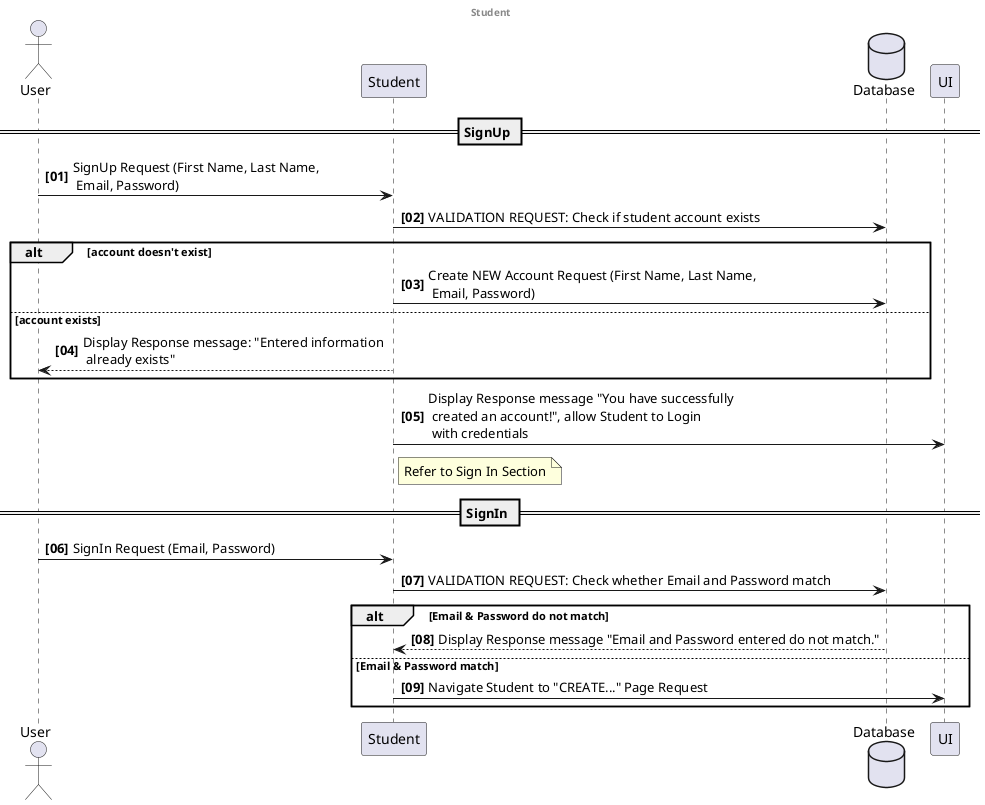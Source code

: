 @startuml student
autonumber "<b>[00]"
center header <b> Student 
'skinparam StudentFontSize 12

actor User as u
participant Student as Student
database Database as DB

== SignUp ==
u -> Student: SignUp Request (First Name, Last Name, \n Email, Password)
Student -> DB : VALIDATION REQUEST: Check if student account exists

alt account doesn't exist
Student -> DB : Create NEW Account Request (First Name, Last Name, \n Email, Password)
else account exists
Student --> u : Display Response message: "Entered information \n already exists"
end

Student -> UI : Display Response message "You have successfully \n created an account!", allow Student to Login \n with credentials 
note right of Student  
    Refer to Sign In Section
end note 

'////////////////////////////////////'

== SignIn ==
u -> Student: SignIn Request (Email, Password)
Student -> DB : VALIDATION REQUEST: Check whether Email and Password match
  
alt Email & Password do not match
DB --> Student: Display Response message "Email and Password entered do not match."
else Email & Password match
Student -> UI: Navigate Student to "CREATE..." Page Request
end

@enduml